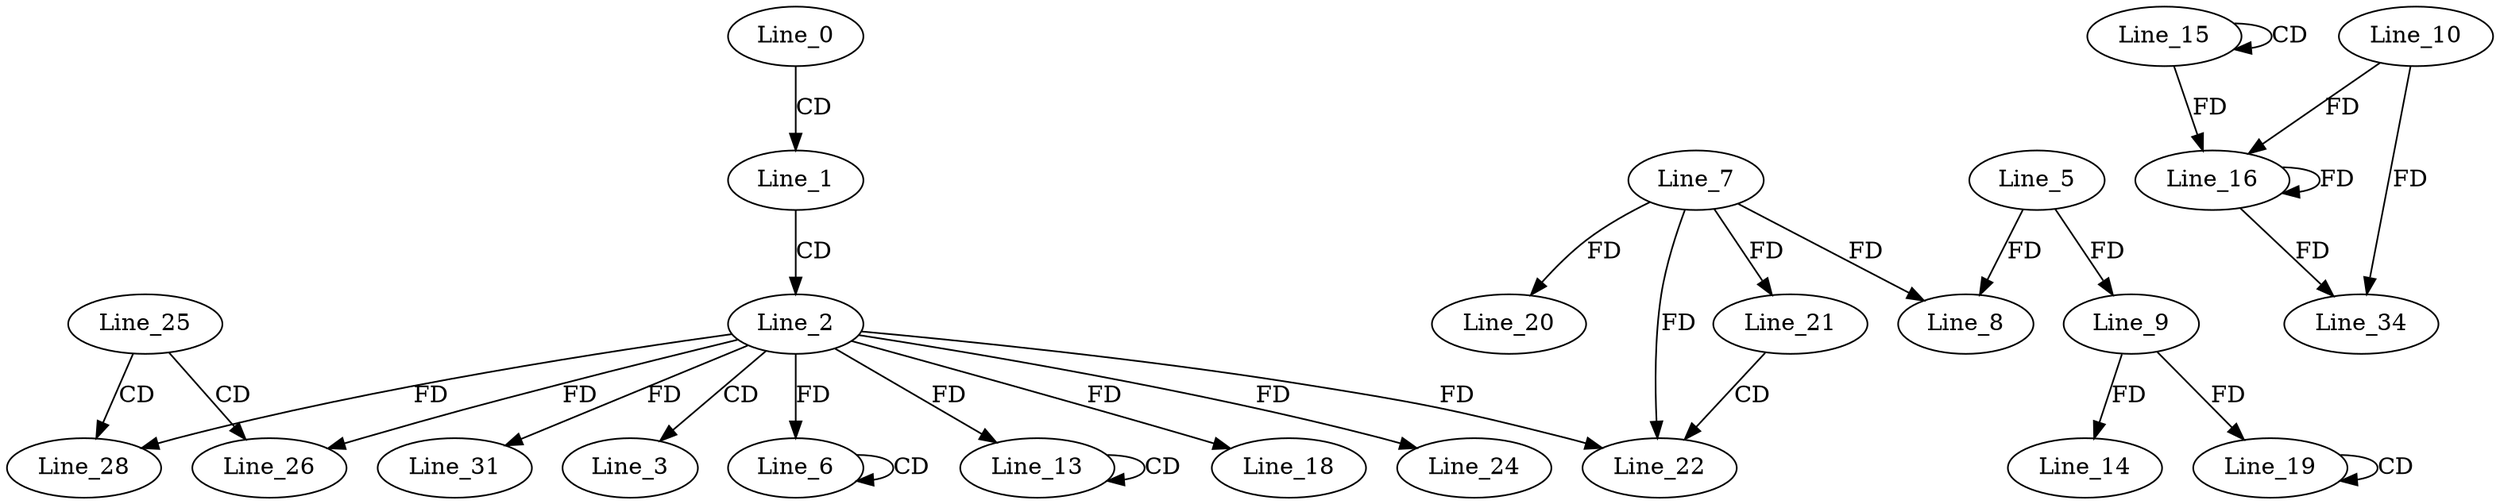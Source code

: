 digraph G {
  Line_0;
  Line_1;
  Line_2;
  Line_3;
  Line_6;
  Line_6;
  Line_5;
  Line_8;
  Line_7;
  Line_9;
  Line_13;
  Line_13;
  Line_9;
  Line_14;
  Line_15;
  Line_15;
  Line_10;
  Line_16;
  Line_16;
  Line_18;
  Line_19;
  Line_19;
  Line_20;
  Line_21;
  Line_21;
  Line_22;
  Line_22;
  Line_24;
  Line_25;
  Line_26;
  Line_28;
  Line_31;
  Line_34;
  Line_0 -> Line_1 [ label="CD" ];
  Line_1 -> Line_2 [ label="CD" ];
  Line_2 -> Line_3 [ label="CD" ];
  Line_6 -> Line_6 [ label="CD" ];
  Line_2 -> Line_6 [ label="FD" ];
  Line_5 -> Line_8 [ label="FD" ];
  Line_7 -> Line_8 [ label="FD" ];
  Line_5 -> Line_9 [ label="FD" ];
  Line_13 -> Line_13 [ label="CD" ];
  Line_2 -> Line_13 [ label="FD" ];
  Line_9 -> Line_14 [ label="FD" ];
  Line_15 -> Line_15 [ label="CD" ];
  Line_10 -> Line_16 [ label="FD" ];
  Line_16 -> Line_16 [ label="FD" ];
  Line_15 -> Line_16 [ label="FD" ];
  Line_2 -> Line_18 [ label="FD" ];
  Line_19 -> Line_19 [ label="CD" ];
  Line_9 -> Line_19 [ label="FD" ];
  Line_7 -> Line_20 [ label="FD" ];
  Line_7 -> Line_21 [ label="FD" ];
  Line_21 -> Line_22 [ label="CD" ];
  Line_2 -> Line_22 [ label="FD" ];
  Line_7 -> Line_22 [ label="FD" ];
  Line_2 -> Line_24 [ label="FD" ];
  Line_25 -> Line_26 [ label="CD" ];
  Line_2 -> Line_26 [ label="FD" ];
  Line_25 -> Line_28 [ label="CD" ];
  Line_2 -> Line_28 [ label="FD" ];
  Line_2 -> Line_31 [ label="FD" ];
  Line_10 -> Line_34 [ label="FD" ];
  Line_16 -> Line_34 [ label="FD" ];
}
